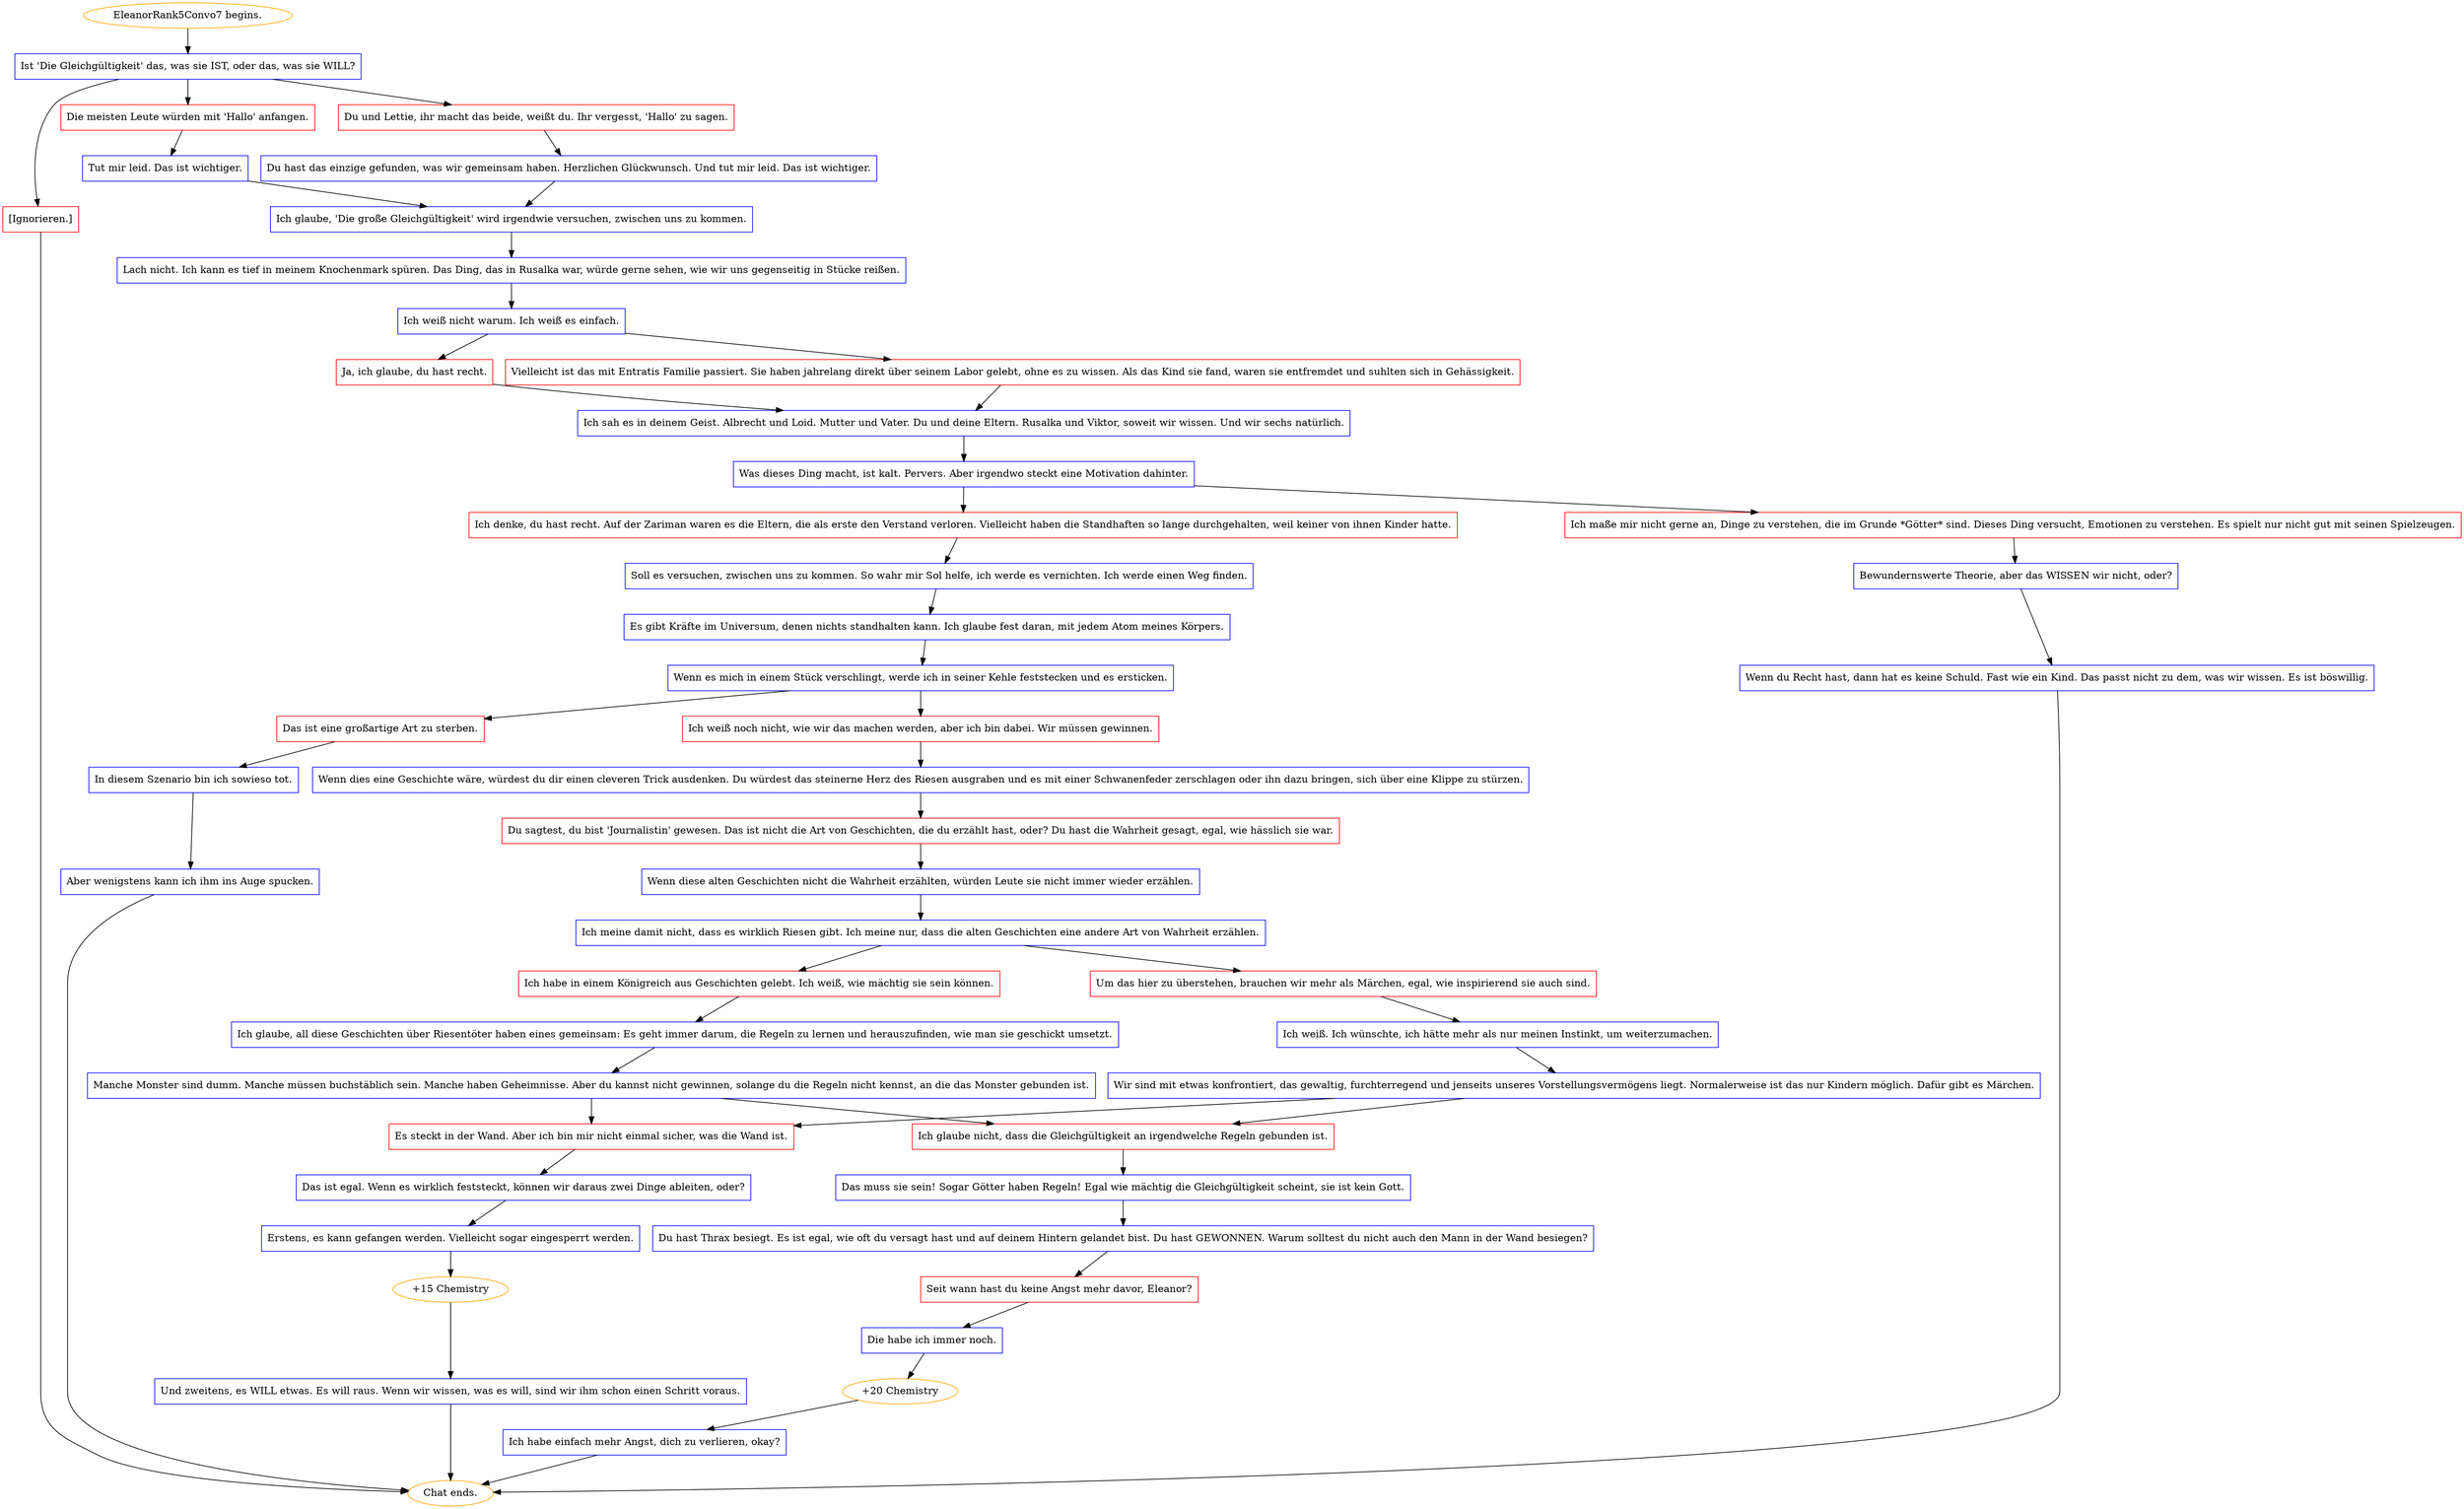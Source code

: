 digraph {
	"EleanorRank5Convo7 begins." [color=orange];
		"EleanorRank5Convo7 begins." -> j3541994487;
	j3541994487 [label="Ist 'Die Gleichgültigkeit' das, was sie IST, oder das, was sie WILL?",shape=box,color=blue];
		j3541994487 -> j2802650155;
		j3541994487 -> j571636499;
		j3541994487 -> j4221938618;
	j2802650155 [label="Du und Lettie, ihr macht das beide, weißt du. Ihr vergesst, 'Hallo' zu sagen.",shape=box,color=red];
		j2802650155 -> j3852820505;
	j571636499 [label="Die meisten Leute würden mit 'Hallo' anfangen.",shape=box,color=red];
		j571636499 -> j976210410;
	j4221938618 [label="[Ignorieren.]",shape=box,color=red];
		j4221938618 -> "Chat ends.";
	j3852820505 [label="Du hast das einzige gefunden, was wir gemeinsam haben. Herzlichen Glückwunsch. Und tut mir leid. Das ist wichtiger.",shape=box,color=blue];
		j3852820505 -> j628024222;
	j976210410 [label="Tut mir leid. Das ist wichtiger.",shape=box,color=blue];
		j976210410 -> j628024222;
	"Chat ends." [color=orange];
	j628024222 [label="Ich glaube, 'Die große Gleichgültigkeit' wird irgendwie versuchen, zwischen uns zu kommen.",shape=box,color=blue];
		j628024222 -> j2496095239;
	j2496095239 [label="Lach nicht. Ich kann es tief in meinem Knochenmark spüren. Das Ding, das in Rusalka war, würde gerne sehen, wie wir uns gegenseitig in Stücke reißen.",shape=box,color=blue];
		j2496095239 -> j4000660563;
	j4000660563 [label="Ich weiß nicht warum. Ich weiß es einfach.",shape=box,color=blue];
		j4000660563 -> j765573903;
		j4000660563 -> j219109342;
	j765573903 [label="Ja, ich glaube, du hast recht.",shape=box,color=red];
		j765573903 -> j2899662646;
	j219109342 [label="Vielleicht ist das mit Entratis Familie passiert. Sie haben jahrelang direkt über seinem Labor gelebt, ohne es zu wissen. Als das Kind sie fand, waren sie entfremdet und suhlten sich in Gehässigkeit.",shape=box,color=red];
		j219109342 -> j2899662646;
	j2899662646 [label="Ich sah es in deinem Geist. Albrecht und Loid. Mutter und Vater. Du und deine Eltern. Rusalka und Viktor, soweit wir wissen. Und wir sechs natürlich.",shape=box,color=blue];
		j2899662646 -> j3004231813;
	j3004231813 [label="Was dieses Ding macht, ist kalt. Pervers. Aber irgendwo steckt eine Motivation dahinter.",shape=box,color=blue];
		j3004231813 -> j2651052064;
		j3004231813 -> j3387981134;
	j2651052064 [label="Ich denke, du hast recht. Auf der Zariman waren es die Eltern, die als erste den Verstand verloren. Vielleicht haben die Standhaften so lange durchgehalten, weil keiner von ihnen Kinder hatte.",shape=box,color=red];
		j2651052064 -> j3372213111;
	j3387981134 [label="Ich maße mir nicht gerne an, Dinge zu verstehen, die im Grunde *Götter* sind. Dieses Ding versucht, Emotionen zu verstehen. Es spielt nur nicht gut mit seinen Spielzeugen.",shape=box,color=red];
		j3387981134 -> j4267286502;
	j3372213111 [label="Soll es versuchen, zwischen uns zu kommen. So wahr mir Sol helfe, ich werde es vernichten. Ich werde einen Weg finden.",shape=box,color=blue];
		j3372213111 -> j2287394923;
	j4267286502 [label="Bewundernswerte Theorie, aber das WISSEN wir nicht, oder?",shape=box,color=blue];
		j4267286502 -> j1683110587;
	j2287394923 [label="Es gibt Kräfte im Universum, denen nichts standhalten kann. Ich glaube fest daran, mit jedem Atom meines Körpers.",shape=box,color=blue];
		j2287394923 -> j399424020;
	j1683110587 [label="Wenn du Recht hast, dann hat es keine Schuld. Fast wie ein Kind. Das passt nicht zu dem, was wir wissen. Es ist böswillig.",shape=box,color=blue];
		j1683110587 -> "Chat ends.";
	j399424020 [label="Wenn es mich in einem Stück verschlingt, werde ich in seiner Kehle feststecken und es ersticken.",shape=box,color=blue];
		j399424020 -> j705280753;
		j399424020 -> j2296032466;
	j705280753 [label="Das ist eine großartige Art zu sterben.",shape=box,color=red];
		j705280753 -> j1077911965;
	j2296032466 [label="Ich weiß noch nicht, wie wir das machen werden, aber ich bin dabei. Wir müssen gewinnen.",shape=box,color=red];
		j2296032466 -> j4072727743;
	j1077911965 [label="In diesem Szenario bin ich sowieso tot.",shape=box,color=blue];
		j1077911965 -> j809178422;
	j4072727743 [label="Wenn dies eine Geschichte wäre, würdest du dir einen cleveren Trick ausdenken. Du würdest das steinerne Herz des Riesen ausgraben und es mit einer Schwanenfeder zerschlagen oder ihn dazu bringen, sich über eine Klippe zu stürzen.",shape=box,color=blue];
		j4072727743 -> j2115548966;
	j809178422 [label="Aber wenigstens kann ich ihm ins Auge spucken.",shape=box,color=blue];
		j809178422 -> "Chat ends.";
	j2115548966 [label="Du sagtest, du bist 'Journalistin' gewesen. Das ist nicht die Art von Geschichten, die du erzählt hast, oder? Du hast die Wahrheit gesagt, egal, wie hässlich sie war.",shape=box,color=red];
		j2115548966 -> j2817585598;
	j2817585598 [label="Wenn diese alten Geschichten nicht die Wahrheit erzählten, würden Leute sie nicht immer wieder erzählen.",shape=box,color=blue];
		j2817585598 -> j1919164055;
	j1919164055 [label="Ich meine damit nicht, dass es wirklich Riesen gibt. Ich meine nur, dass die alten Geschichten eine andere Art von Wahrheit erzählen.",shape=box,color=blue];
		j1919164055 -> j1151940528;
		j1919164055 -> j1516646569;
	j1151940528 [label="Um das hier zu überstehen, brauchen wir mehr als Märchen, egal, wie inspirierend sie auch sind.",shape=box,color=red];
		j1151940528 -> j495047766;
	j1516646569 [label="Ich habe in einem Königreich aus Geschichten gelebt. Ich weiß, wie mächtig sie sein können.",shape=box,color=red];
		j1516646569 -> j367867935;
	j495047766 [label="Ich weiß. Ich wünschte, ich hätte mehr als nur meinen Instinkt, um weiterzumachen.",shape=box,color=blue];
		j495047766 -> j3328679800;
	j367867935 [label="Ich glaube, all diese Geschichten über Riesentöter haben eines gemeinsam: Es geht immer darum, die Regeln zu lernen und herauszufinden, wie man sie geschickt umsetzt.",shape=box,color=blue];
		j367867935 -> j4076305853;
	j3328679800 [label="Wir sind mit etwas konfrontiert, das gewaltig, furchterregend und jenseits unseres Vorstellungsvermögens liegt. Normalerweise ist das nur Kindern möglich. Dafür gibt es Märchen.",shape=box,color=blue];
		j3328679800 -> j3267783262;
		j3328679800 -> j3333468063;
	j4076305853 [label="Manche Monster sind dumm. Manche müssen buchstäblich sein. Manche haben Geheimnisse. Aber du kannst nicht gewinnen, solange du die Regeln nicht kennst, an die das Monster gebunden ist.",shape=box,color=blue];
		j4076305853 -> j3267783262;
		j4076305853 -> j3333468063;
	j3267783262 [label="Es steckt in der Wand. Aber ich bin mir nicht einmal sicher, was die Wand ist.",shape=box,color=red];
		j3267783262 -> j1615556094;
	j3333468063 [label="Ich glaube nicht, dass die Gleichgültigkeit an irgendwelche Regeln gebunden ist.",shape=box,color=red];
		j3333468063 -> j4086797211;
	j1615556094 [label="Das ist egal. Wenn es wirklich feststeckt, können wir daraus zwei Dinge ableiten, oder?",shape=box,color=blue];
		j1615556094 -> j2746976071;
	j4086797211 [label="Das muss sie sein! Sogar Götter haben Regeln! Egal wie mächtig die Gleichgültigkeit scheint, sie ist kein Gott.",shape=box,color=blue];
		j4086797211 -> j244194199;
	j2746976071 [label="Erstens, es kann gefangen werden. Vielleicht sogar eingesperrt werden.",shape=box,color=blue];
		j2746976071 -> j2221839858;
	j244194199 [label="Du hast Thrax besiegt. Es ist egal, wie oft du versagt hast und auf deinem Hintern gelandet bist. Du hast GEWONNEN. Warum solltest du nicht auch den Mann in der Wand besiegen?",shape=box,color=blue];
		j244194199 -> j3305114378;
	j2221839858 [label="+15 Chemistry",color=orange];
		j2221839858 -> j853622614;
	j3305114378 [label="Seit wann hast du keine Angst mehr davor, Eleanor?",shape=box,color=red];
		j3305114378 -> j3240519509;
	j853622614 [label="Und zweitens, es WILL etwas. Es will raus. Wenn wir wissen, was es will, sind wir ihm schon einen Schritt voraus.",shape=box,color=blue];
		j853622614 -> "Chat ends.";
	j3240519509 [label="Die habe ich immer noch.",shape=box,color=blue];
		j3240519509 -> j1434781962;
	j1434781962 [label="+20 Chemistry",color=orange];
		j1434781962 -> j2940930820;
	j2940930820 [label="Ich habe einfach mehr Angst, dich zu verlieren, okay?",shape=box,color=blue];
		j2940930820 -> "Chat ends.";
}